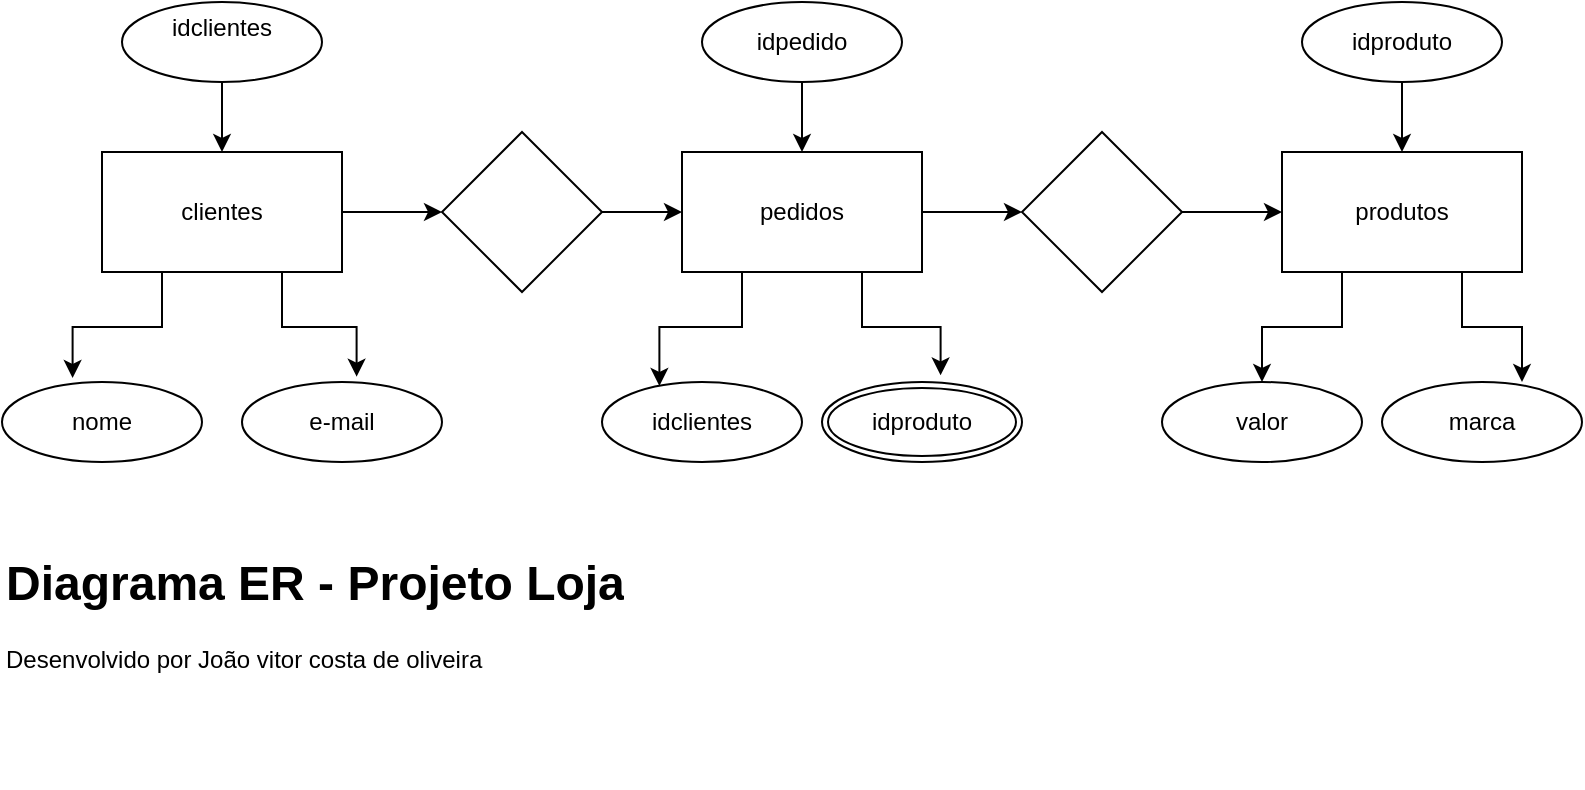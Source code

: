 <mxfile version="26.0.14">
  <diagram name="Página-1" id="2wIiWeFKRwXBKU0tzXtS">
    <mxGraphModel dx="794" dy="454" grid="1" gridSize="10" guides="1" tooltips="1" connect="1" arrows="1" fold="1" page="1" pageScale="1" pageWidth="827" pageHeight="1169" math="0" shadow="0">
      <root>
        <mxCell id="0" />
        <mxCell id="1" parent="0" />
        <mxCell id="B1PQpcHcP7HYLzNKOx0h-50" style="edgeStyle=orthogonalEdgeStyle;rounded=0;orthogonalLoop=1;jettySize=auto;html=1;exitX=1;exitY=0.5;exitDx=0;exitDy=0;entryX=0;entryY=0.5;entryDx=0;entryDy=0;" edge="1" parent="1" source="B1PQpcHcP7HYLzNKOx0h-1" target="B1PQpcHcP7HYLzNKOx0h-7">
          <mxGeometry relative="1" as="geometry" />
        </mxCell>
        <mxCell id="B1PQpcHcP7HYLzNKOx0h-1" value="" style="rounded=0;whiteSpace=wrap;html=1;" vertex="1" parent="1">
          <mxGeometry x="380" y="125" width="120" height="60" as="geometry" />
        </mxCell>
        <mxCell id="B1PQpcHcP7HYLzNKOx0h-36" style="edgeStyle=orthogonalEdgeStyle;rounded=0;orthogonalLoop=1;jettySize=auto;html=1;exitX=1;exitY=0.5;exitDx=0;exitDy=0;entryX=0;entryY=0.5;entryDx=0;entryDy=0;" edge="1" parent="1" source="B1PQpcHcP7HYLzNKOx0h-2" target="B1PQpcHcP7HYLzNKOx0h-6">
          <mxGeometry relative="1" as="geometry" />
        </mxCell>
        <mxCell id="B1PQpcHcP7HYLzNKOx0h-2" value="" style="rounded=0;whiteSpace=wrap;html=1;" vertex="1" parent="1">
          <mxGeometry x="90" y="125" width="120" height="60" as="geometry" />
        </mxCell>
        <mxCell id="B1PQpcHcP7HYLzNKOx0h-60" style="edgeStyle=orthogonalEdgeStyle;rounded=0;orthogonalLoop=1;jettySize=auto;html=1;exitX=0.25;exitY=1;exitDx=0;exitDy=0;" edge="1" parent="1" source="B1PQpcHcP7HYLzNKOx0h-3" target="B1PQpcHcP7HYLzNKOx0h-30">
          <mxGeometry relative="1" as="geometry" />
        </mxCell>
        <mxCell id="B1PQpcHcP7HYLzNKOx0h-3" value="" style="rounded=0;whiteSpace=wrap;html=1;" vertex="1" parent="1">
          <mxGeometry x="680" y="125" width="120" height="60" as="geometry" />
        </mxCell>
        <mxCell id="B1PQpcHcP7HYLzNKOx0h-44" style="edgeStyle=orthogonalEdgeStyle;rounded=0;orthogonalLoop=1;jettySize=auto;html=1;exitX=1;exitY=0.5;exitDx=0;exitDy=0;entryX=0;entryY=0.5;entryDx=0;entryDy=0;" edge="1" parent="1" source="B1PQpcHcP7HYLzNKOx0h-6" target="B1PQpcHcP7HYLzNKOx0h-1">
          <mxGeometry relative="1" as="geometry">
            <mxPoint x="350" y="155" as="targetPoint" />
            <Array as="points" />
          </mxGeometry>
        </mxCell>
        <mxCell id="B1PQpcHcP7HYLzNKOx0h-6" value="" style="rhombus;whiteSpace=wrap;html=1;" vertex="1" parent="1">
          <mxGeometry x="260" y="115" width="80" height="80" as="geometry" />
        </mxCell>
        <mxCell id="B1PQpcHcP7HYLzNKOx0h-51" style="edgeStyle=orthogonalEdgeStyle;rounded=0;orthogonalLoop=1;jettySize=auto;html=1;exitX=1;exitY=0.5;exitDx=0;exitDy=0;entryX=0;entryY=0.5;entryDx=0;entryDy=0;" edge="1" parent="1" source="B1PQpcHcP7HYLzNKOx0h-7" target="B1PQpcHcP7HYLzNKOx0h-3">
          <mxGeometry relative="1" as="geometry" />
        </mxCell>
        <mxCell id="B1PQpcHcP7HYLzNKOx0h-7" value="" style="rhombus;whiteSpace=wrap;html=1;" vertex="1" parent="1">
          <mxGeometry x="550" y="115" width="80" height="80" as="geometry" />
        </mxCell>
        <mxCell id="B1PQpcHcP7HYLzNKOx0h-9" value="clientes" style="text;html=1;align=center;verticalAlign=middle;whiteSpace=wrap;rounded=0;" vertex="1" parent="1">
          <mxGeometry x="120" y="140" width="60" height="30" as="geometry" />
        </mxCell>
        <mxCell id="B1PQpcHcP7HYLzNKOx0h-10" value="pedidos" style="text;html=1;align=center;verticalAlign=middle;whiteSpace=wrap;rounded=0;" vertex="1" parent="1">
          <mxGeometry x="410" y="140" width="60" height="30" as="geometry" />
        </mxCell>
        <mxCell id="B1PQpcHcP7HYLzNKOx0h-14" value="produtos" style="text;html=1;align=center;verticalAlign=middle;whiteSpace=wrap;rounded=0;" vertex="1" parent="1">
          <mxGeometry x="710" y="140" width="60" height="30" as="geometry" />
        </mxCell>
        <mxCell id="B1PQpcHcP7HYLzNKOx0h-35" style="edgeStyle=orthogonalEdgeStyle;rounded=0;orthogonalLoop=1;jettySize=auto;html=1;exitX=0.5;exitY=1;exitDx=0;exitDy=0;entryX=0.5;entryY=0;entryDx=0;entryDy=0;" edge="1" parent="1" source="B1PQpcHcP7HYLzNKOx0h-19" target="B1PQpcHcP7HYLzNKOx0h-2">
          <mxGeometry relative="1" as="geometry" />
        </mxCell>
        <mxCell id="B1PQpcHcP7HYLzNKOx0h-19" value="idclientes&lt;div&gt;&lt;br&gt;&lt;/div&gt;" style="ellipse;whiteSpace=wrap;html=1;align=center;" vertex="1" parent="1">
          <mxGeometry x="100" y="50" width="100" height="40" as="geometry" />
        </mxCell>
        <mxCell id="B1PQpcHcP7HYLzNKOx0h-21" value="nome" style="ellipse;whiteSpace=wrap;html=1;align=center;" vertex="1" parent="1">
          <mxGeometry x="40" y="240" width="100" height="40" as="geometry" />
        </mxCell>
        <mxCell id="B1PQpcHcP7HYLzNKOx0h-23" value="e-mail" style="ellipse;whiteSpace=wrap;html=1;align=center;" vertex="1" parent="1">
          <mxGeometry x="160" y="240" width="100" height="40" as="geometry" />
        </mxCell>
        <mxCell id="B1PQpcHcP7HYLzNKOx0h-53" style="edgeStyle=orthogonalEdgeStyle;rounded=0;orthogonalLoop=1;jettySize=auto;html=1;exitX=0.5;exitY=1;exitDx=0;exitDy=0;entryX=0.5;entryY=0;entryDx=0;entryDy=0;" edge="1" parent="1" source="B1PQpcHcP7HYLzNKOx0h-26" target="B1PQpcHcP7HYLzNKOx0h-1">
          <mxGeometry relative="1" as="geometry" />
        </mxCell>
        <mxCell id="B1PQpcHcP7HYLzNKOx0h-26" value="idpedido" style="ellipse;whiteSpace=wrap;html=1;align=center;" vertex="1" parent="1">
          <mxGeometry x="390" y="50" width="100" height="40" as="geometry" />
        </mxCell>
        <mxCell id="B1PQpcHcP7HYLzNKOx0h-27" value="idclientes" style="ellipse;whiteSpace=wrap;html=1;align=center;" vertex="1" parent="1">
          <mxGeometry x="340" y="240" width="100" height="40" as="geometry" />
        </mxCell>
        <mxCell id="B1PQpcHcP7HYLzNKOx0h-28" value="idproduto" style="ellipse;shape=doubleEllipse;margin=3;whiteSpace=wrap;html=1;align=center;" vertex="1" parent="1">
          <mxGeometry x="450" y="240" width="100" height="40" as="geometry" />
        </mxCell>
        <mxCell id="B1PQpcHcP7HYLzNKOx0h-52" style="edgeStyle=orthogonalEdgeStyle;rounded=0;orthogonalLoop=1;jettySize=auto;html=1;exitX=0.5;exitY=1;exitDx=0;exitDy=0;entryX=0.5;entryY=0;entryDx=0;entryDy=0;" edge="1" parent="1" source="B1PQpcHcP7HYLzNKOx0h-29" target="B1PQpcHcP7HYLzNKOx0h-3">
          <mxGeometry relative="1" as="geometry" />
        </mxCell>
        <mxCell id="B1PQpcHcP7HYLzNKOx0h-29" value="idproduto" style="ellipse;whiteSpace=wrap;html=1;align=center;" vertex="1" parent="1">
          <mxGeometry x="690" y="50" width="100" height="40" as="geometry" />
        </mxCell>
        <mxCell id="B1PQpcHcP7HYLzNKOx0h-30" value="valor" style="ellipse;whiteSpace=wrap;html=1;align=center;" vertex="1" parent="1">
          <mxGeometry x="620" y="240" width="100" height="40" as="geometry" />
        </mxCell>
        <mxCell id="B1PQpcHcP7HYLzNKOx0h-31" value="marca" style="ellipse;whiteSpace=wrap;html=1;align=center;" vertex="1" parent="1">
          <mxGeometry x="730" y="240" width="100" height="40" as="geometry" />
        </mxCell>
        <mxCell id="B1PQpcHcP7HYLzNKOx0h-56" value="&lt;h1 style=&quot;margin-top: 0px;&quot;&gt;Diagrama ER - Projeto Loja&lt;/h1&gt;&lt;p&gt;Desenvolvido por João vitor costa de oliveira&lt;/p&gt;" style="text;html=1;whiteSpace=wrap;overflow=hidden;rounded=0;" vertex="1" parent="1">
          <mxGeometry x="40" y="320" width="420" height="120" as="geometry" />
        </mxCell>
        <mxCell id="B1PQpcHcP7HYLzNKOx0h-61" style="edgeStyle=orthogonalEdgeStyle;rounded=0;orthogonalLoop=1;jettySize=auto;html=1;exitX=0.75;exitY=1;exitDx=0;exitDy=0;entryX=0.7;entryY=0;entryDx=0;entryDy=0;entryPerimeter=0;" edge="1" parent="1" source="B1PQpcHcP7HYLzNKOx0h-3" target="B1PQpcHcP7HYLzNKOx0h-31">
          <mxGeometry relative="1" as="geometry" />
        </mxCell>
        <mxCell id="B1PQpcHcP7HYLzNKOx0h-63" style="edgeStyle=orthogonalEdgeStyle;rounded=0;orthogonalLoop=1;jettySize=auto;html=1;exitX=0.25;exitY=1;exitDx=0;exitDy=0;entryX=0.287;entryY=0.05;entryDx=0;entryDy=0;entryPerimeter=0;" edge="1" parent="1" source="B1PQpcHcP7HYLzNKOx0h-1" target="B1PQpcHcP7HYLzNKOx0h-27">
          <mxGeometry relative="1" as="geometry" />
        </mxCell>
        <mxCell id="B1PQpcHcP7HYLzNKOx0h-64" style="edgeStyle=orthogonalEdgeStyle;rounded=0;orthogonalLoop=1;jettySize=auto;html=1;exitX=0.75;exitY=1;exitDx=0;exitDy=0;entryX=0.593;entryY=-0.083;entryDx=0;entryDy=0;entryPerimeter=0;" edge="1" parent="1" source="B1PQpcHcP7HYLzNKOx0h-1" target="B1PQpcHcP7HYLzNKOx0h-28">
          <mxGeometry relative="1" as="geometry" />
        </mxCell>
        <mxCell id="B1PQpcHcP7HYLzNKOx0h-65" style="edgeStyle=orthogonalEdgeStyle;rounded=0;orthogonalLoop=1;jettySize=auto;html=1;exitX=0.25;exitY=1;exitDx=0;exitDy=0;entryX=0.353;entryY=-0.05;entryDx=0;entryDy=0;entryPerimeter=0;" edge="1" parent="1" source="B1PQpcHcP7HYLzNKOx0h-2" target="B1PQpcHcP7HYLzNKOx0h-21">
          <mxGeometry relative="1" as="geometry" />
        </mxCell>
        <mxCell id="B1PQpcHcP7HYLzNKOx0h-66" style="edgeStyle=orthogonalEdgeStyle;rounded=0;orthogonalLoop=1;jettySize=auto;html=1;exitX=0.75;exitY=1;exitDx=0;exitDy=0;entryX=0.573;entryY=-0.067;entryDx=0;entryDy=0;entryPerimeter=0;" edge="1" parent="1" source="B1PQpcHcP7HYLzNKOx0h-2" target="B1PQpcHcP7HYLzNKOx0h-23">
          <mxGeometry relative="1" as="geometry" />
        </mxCell>
      </root>
    </mxGraphModel>
  </diagram>
</mxfile>
